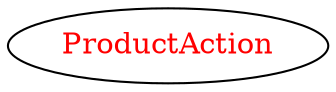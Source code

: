 digraph dependencyGraph {
 concentrate=true;
 ranksep="2.0";
 rankdir="LR"; 
 splines="ortho";
"ProductAction" [fontcolor="red"];
}